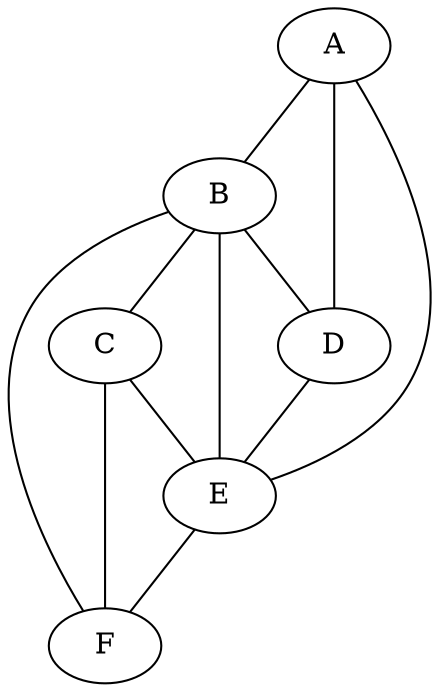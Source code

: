 graph {
  A -- B
  A -- D
  A -- E
  B -- C
  B -- D
  B -- E
  B -- F
  C -- E
  C -- F
  D -- E
  E -- F
}
